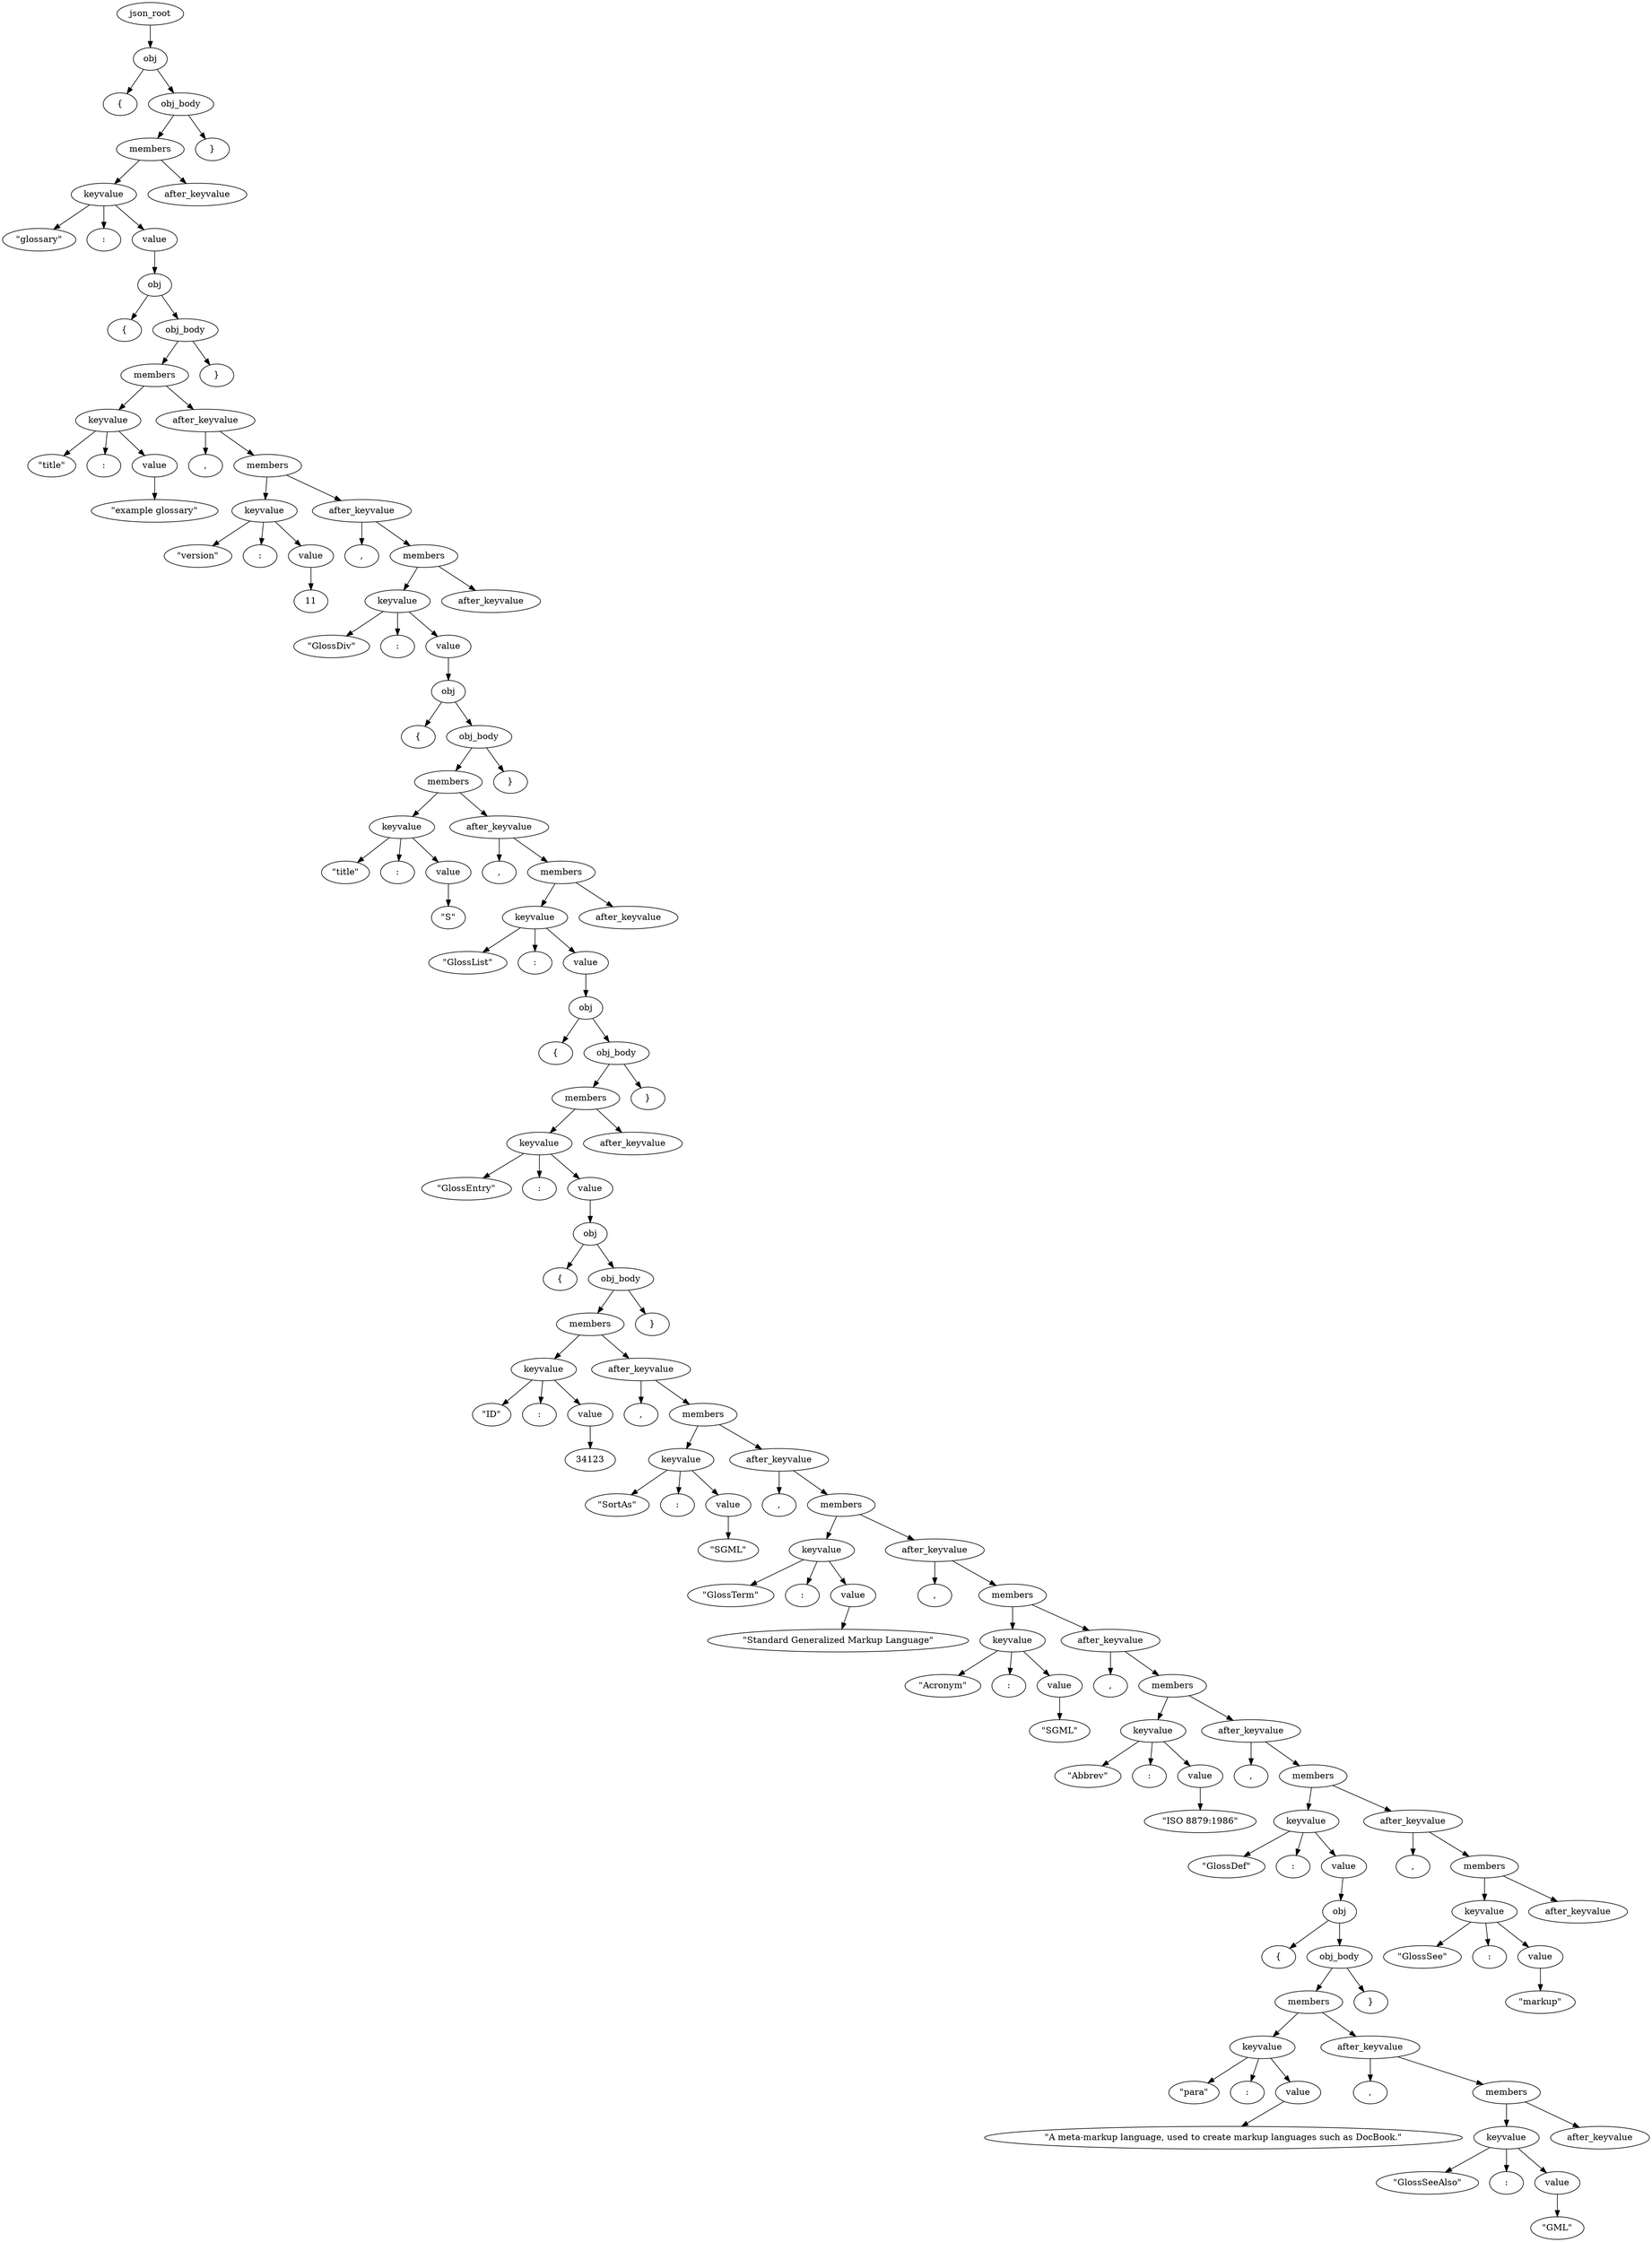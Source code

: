 digraph G {
    0 [label="json_root"];
    1 [label="obj"];
    2 [label="{"];
    3 [label="obj_body"];
    4 [label="members"];
    5 [label="keyvalue"];
    6 [label="\"glossary\""];
    7 [label=":"];
    8 [label="value"];
    9 [label="obj"];
    10 [label="{"];
    11 [label="obj_body"];
    12 [label="members"];
    13 [label="keyvalue"];
    14 [label="\"title\""];
    15 [label=":"];
    16 [label="value"];
    17 [label="\"example glossary\""];
    18 [label="after_keyvalue"];
    19 [label=","];
    20 [label="members"];
    21 [label="keyvalue"];
    22 [label="\"version\""];
    23 [label=":"];
    24 [label="value"];
    25 [label="11"];
    26 [label="after_keyvalue"];
    27 [label=","];
    28 [label="members"];
    29 [label="keyvalue"];
    30 [label="\"GlossDiv\""];
    31 [label=":"];
    32 [label="value"];
    33 [label="obj"];
    34 [label="{"];
    35 [label="obj_body"];
    36 [label="members"];
    37 [label="keyvalue"];
    38 [label="\"title\""];
    39 [label=":"];
    40 [label="value"];
    41 [label="\"S\""];
    42 [label="after_keyvalue"];
    43 [label=","];
    44 [label="members"];
    45 [label="keyvalue"];
    46 [label="\"GlossList\""];
    47 [label=":"];
    48 [label="value"];
    49 [label="obj"];
    50 [label="{"];
    51 [label="obj_body"];
    52 [label="members"];
    53 [label="keyvalue"];
    54 [label="\"GlossEntry\""];
    55 [label=":"];
    56 [label="value"];
    57 [label="obj"];
    58 [label="{"];
    59 [label="obj_body"];
    60 [label="members"];
    61 [label="keyvalue"];
    62 [label="\"ID\""];
    63 [label=":"];
    64 [label="value"];
    65 [label="34123"];
    66 [label="after_keyvalue"];
    67 [label=","];
    68 [label="members"];
    69 [label="keyvalue"];
    70 [label="\"SortAs\""];
    71 [label=":"];
    72 [label="value"];
    73 [label="\"SGML\""];
    74 [label="after_keyvalue"];
    75 [label=","];
    76 [label="members"];
    77 [label="keyvalue"];
    78 [label="\"GlossTerm\""];
    79 [label=":"];
    80 [label="value"];
    81 [label="\"Standard Generalized Markup Language\""];
    82 [label="after_keyvalue"];
    83 [label=","];
    84 [label="members"];
    85 [label="keyvalue"];
    86 [label="\"Acronym\""];
    87 [label=":"];
    88 [label="value"];
    89 [label="\"SGML\""];
    90 [label="after_keyvalue"];
    91 [label=","];
    92 [label="members"];
    93 [label="keyvalue"];
    94 [label="\"Abbrev\""];
    95 [label=":"];
    96 [label="value"];
    97 [label="\"ISO 8879:1986\""];
    98 [label="after_keyvalue"];
    99 [label=","];
    100 [label="members"];
    101 [label="keyvalue"];
    102 [label="\"GlossDef\""];
    103 [label=":"];
    104 [label="value"];
    105 [label="obj"];
    106 [label="{"];
    107 [label="obj_body"];
    108 [label="members"];
    109 [label="keyvalue"];
    110 [label="\"para\""];
    111 [label=":"];
    112 [label="value"];
    113 [label="\"A meta-markup language, used to create markup languages such as DocBook.\""];
    114 [label="after_keyvalue"];
    115 [label=","];
    116 [label="members"];
    117 [label="keyvalue"];
    118 [label="\"GlossSeeAlso\""];
    119 [label=":"];
    120 [label="value"];
    121 [label="\"GML\""];
    122 [label="after_keyvalue"];
    123 [label="}"];
    124 [label="after_keyvalue"];
    125 [label=","];
    126 [label="members"];
    127 [label="keyvalue"];
    128 [label="\"GlossSee\""];
    129 [label=":"];
    130 [label="value"];
    131 [label="\"markup\""];
    132 [label="after_keyvalue"];
    133 [label="}"];
    134 [label="after_keyvalue"];
    135 [label="}"];
    136 [label="after_keyvalue"];
    137 [label="}"];
    138 [label="after_keyvalue"];
    139 [label="}"];
    140 [label="after_keyvalue"];
    141 [label="}"];

    16 -> 17;
    13 -> 14;
    13 -> 15;
    13 -> 16;
    24 -> 25;
    21 -> 22;
    21 -> 23;
    21 -> 24;
    40 -> 41;
    37 -> 38;
    37 -> 39;
    37 -> 40;
    64 -> 65;
    61 -> 62;
    61 -> 63;
    61 -> 64;
    72 -> 73;
    69 -> 70;
    69 -> 71;
    69 -> 72;
    80 -> 81;
    77 -> 78;
    77 -> 79;
    77 -> 80;
    88 -> 89;
    85 -> 86;
    85 -> 87;
    85 -> 88;
    96 -> 97;
    93 -> 94;
    93 -> 95;
    93 -> 96;
    112 -> 113;
    109 -> 110;
    109 -> 111;
    109 -> 112;
    120 -> 121;
    117 -> 118;
    117 -> 119;
    117 -> 120;
    116 -> 117;
    116 -> 122;
    114 -> 115;
    114 -> 116;
    108 -> 109;
    108 -> 114;
    107 -> 108;
    107 -> 123;
    105 -> 106;
    105 -> 107;
    104 -> 105;
    101 -> 102;
    101 -> 103;
    101 -> 104;
    130 -> 131;
    127 -> 128;
    127 -> 129;
    127 -> 130;
    126 -> 127;
    126 -> 132;
    124 -> 125;
    124 -> 126;
    100 -> 101;
    100 -> 124;
    98 -> 99;
    98 -> 100;
    92 -> 93;
    92 -> 98;
    90 -> 91;
    90 -> 92;
    84 -> 85;
    84 -> 90;
    82 -> 83;
    82 -> 84;
    76 -> 77;
    76 -> 82;
    74 -> 75;
    74 -> 76;
    68 -> 69;
    68 -> 74;
    66 -> 67;
    66 -> 68;
    60 -> 61;
    60 -> 66;
    59 -> 60;
    59 -> 133;
    57 -> 58;
    57 -> 59;
    56 -> 57;
    53 -> 54;
    53 -> 55;
    53 -> 56;
    52 -> 53;
    52 -> 134;
    51 -> 52;
    51 -> 135;
    49 -> 50;
    49 -> 51;
    48 -> 49;
    45 -> 46;
    45 -> 47;
    45 -> 48;
    44 -> 45;
    44 -> 136;
    42 -> 43;
    42 -> 44;
    36 -> 37;
    36 -> 42;
    35 -> 36;
    35 -> 137;
    33 -> 34;
    33 -> 35;
    32 -> 33;
    29 -> 30;
    29 -> 31;
    29 -> 32;
    28 -> 29;
    28 -> 138;
    26 -> 27;
    26 -> 28;
    20 -> 21;
    20 -> 26;
    18 -> 19;
    18 -> 20;
    12 -> 13;
    12 -> 18;
    11 -> 12;
    11 -> 139;
    9 -> 10;
    9 -> 11;
    8 -> 9;
    5 -> 6;
    5 -> 7;
    5 -> 8;
    4 -> 5;
    4 -> 140;
    3 -> 4;
    3 -> 141;
    1 -> 2;
    1 -> 3;
    0 -> 1;
}